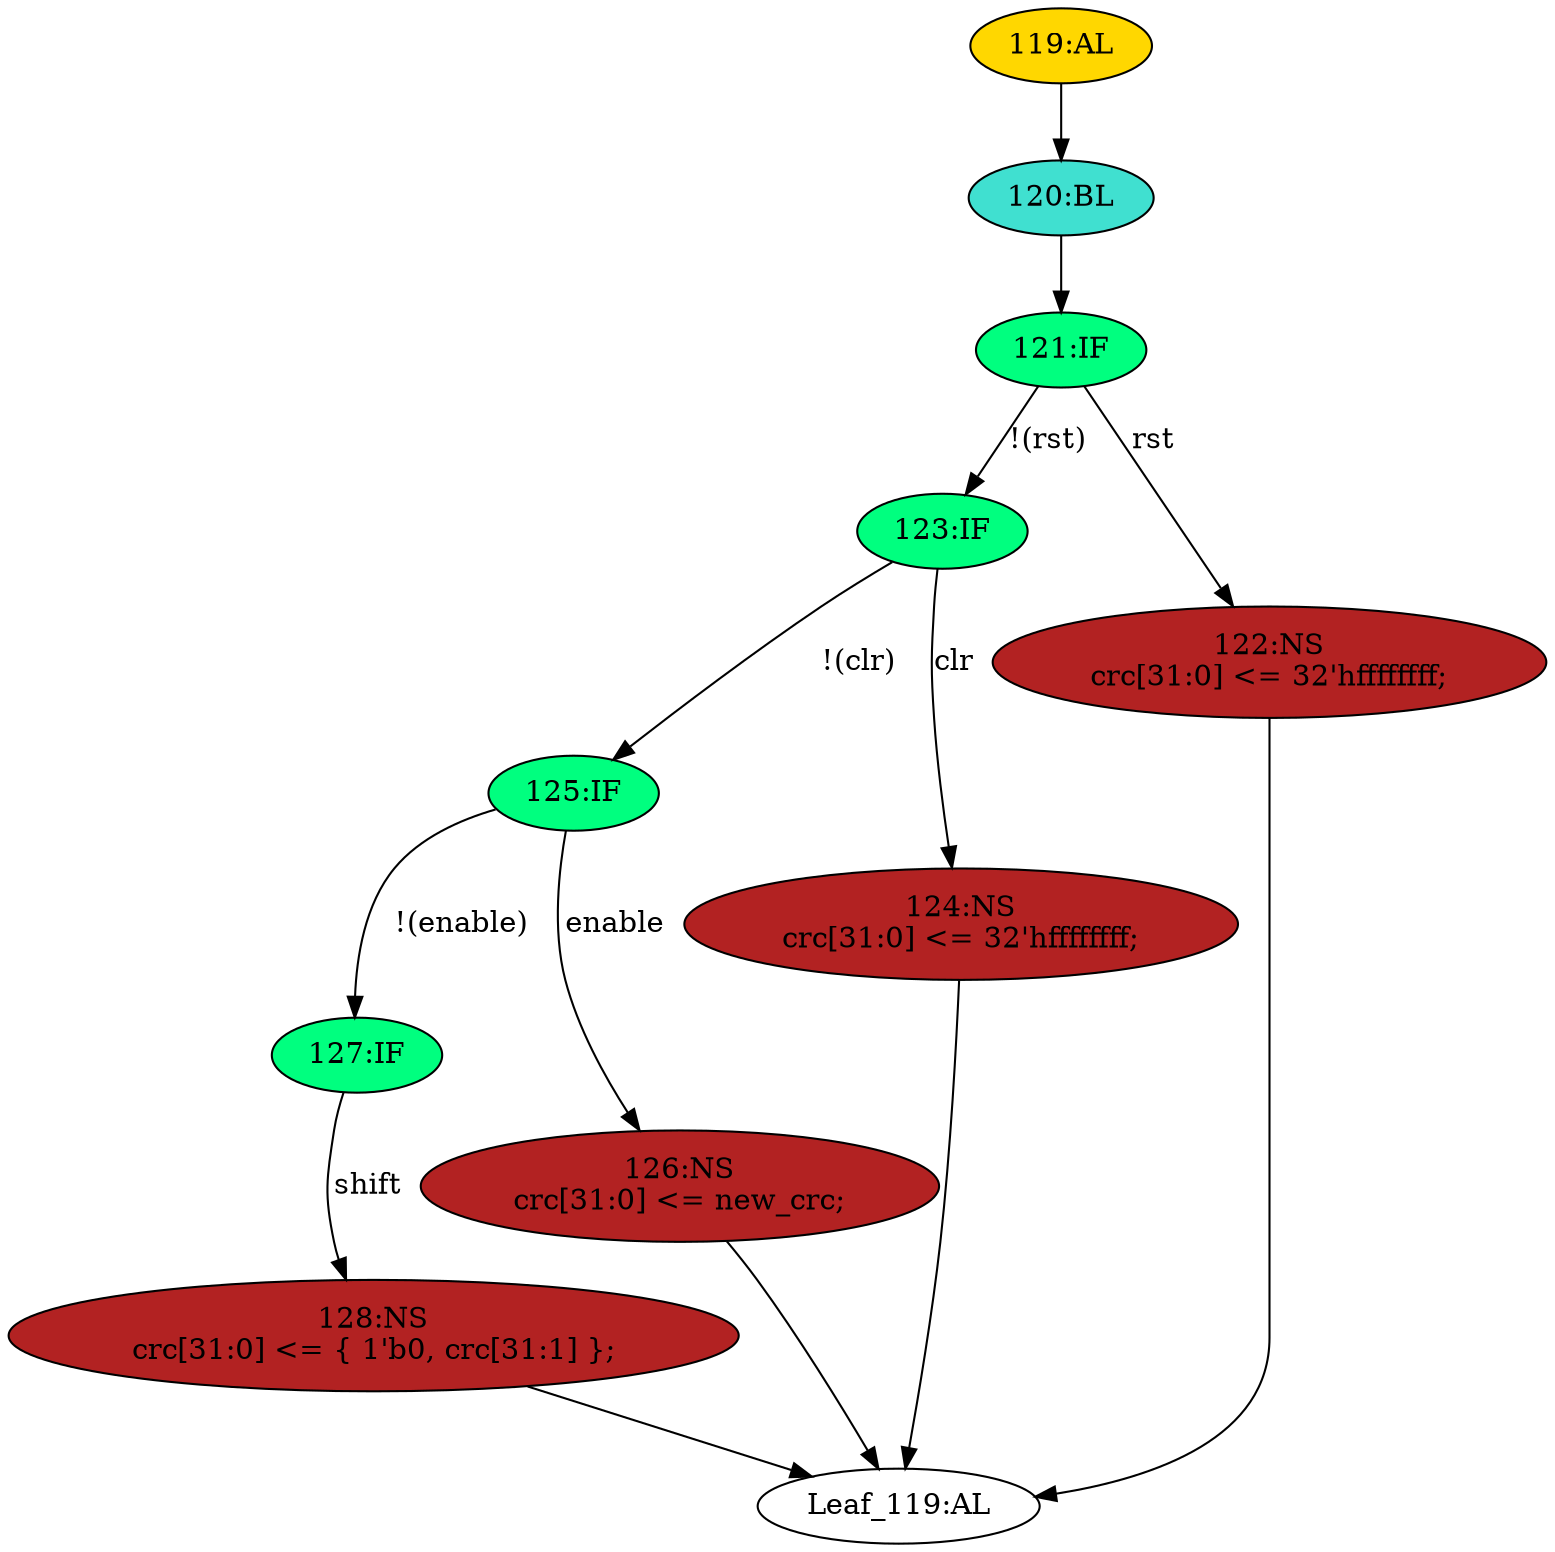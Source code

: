 strict digraph "" {
	node [label="\N"];
	"125:IF"	 [ast="<pyverilog.vparser.ast.IfStatement object at 0x7f1e45c58650>",
		fillcolor=springgreen,
		label="125:IF",
		statements="[]",
		style=filled,
		typ=IfStatement];
	"127:IF"	 [ast="<pyverilog.vparser.ast.IfStatement object at 0x7f1e45c586d0>",
		fillcolor=springgreen,
		label="127:IF",
		statements="[]",
		style=filled,
		typ=IfStatement];
	"125:IF" -> "127:IF"	 [cond="['enable']",
		label="!(enable)",
		lineno=125];
	"126:NS"	 [ast="<pyverilog.vparser.ast.NonblockingSubstitution object at 0x7f1e45c58b10>",
		fillcolor=firebrick,
		label="126:NS
crc[31:0] <= new_crc;",
		statements="[<pyverilog.vparser.ast.NonblockingSubstitution object at 0x7f1e45c58b10>]",
		style=filled,
		typ=NonblockingSubstitution];
	"125:IF" -> "126:NS"	 [cond="['enable']",
		label=enable,
		lineno=125];
	"123:IF"	 [ast="<pyverilog.vparser.ast.IfStatement object at 0x7f1e45c58d50>",
		fillcolor=springgreen,
		label="123:IF",
		statements="[]",
		style=filled,
		typ=IfStatement];
	"123:IF" -> "125:IF"	 [cond="['clr']",
		label="!(clr)",
		lineno=123];
	"124:NS"	 [ast="<pyverilog.vparser.ast.NonblockingSubstitution object at 0x7f1e45c58d90>",
		fillcolor=firebrick,
		label="124:NS
crc[31:0] <= 32'hffffffff;",
		statements="[<pyverilog.vparser.ast.NonblockingSubstitution object at 0x7f1e45c58d90>]",
		style=filled,
		typ=NonblockingSubstitution];
	"123:IF" -> "124:NS"	 [cond="['clr']",
		label=clr,
		lineno=123];
	"121:IF"	 [ast="<pyverilog.vparser.ast.IfStatement object at 0x7f1e45c62050>",
		fillcolor=springgreen,
		label="121:IF",
		statements="[]",
		style=filled,
		typ=IfStatement];
	"121:IF" -> "123:IF"	 [cond="['rst']",
		label="!(rst)",
		lineno=121];
	"122:NS"	 [ast="<pyverilog.vparser.ast.NonblockingSubstitution object at 0x7f1e45c62090>",
		fillcolor=firebrick,
		label="122:NS
crc[31:0] <= 32'hffffffff;",
		statements="[<pyverilog.vparser.ast.NonblockingSubstitution object at 0x7f1e45c62090>]",
		style=filled,
		typ=NonblockingSubstitution];
	"121:IF" -> "122:NS"	 [cond="['rst']",
		label=rst,
		lineno=121];
	"Leaf_119:AL"	 [def_var="['crc']",
		label="Leaf_119:AL"];
	"124:NS" -> "Leaf_119:AL"	 [cond="[]",
		lineno=None];
	"122:NS" -> "Leaf_119:AL"	 [cond="[]",
		lineno=None];
	"120:BL"	 [ast="<pyverilog.vparser.ast.Block object at 0x7f1e45c62350>",
		fillcolor=turquoise,
		label="120:BL",
		statements="[]",
		style=filled,
		typ=Block];
	"120:BL" -> "121:IF"	 [cond="[]",
		lineno=None];
	"128:NS"	 [ast="<pyverilog.vparser.ast.NonblockingSubstitution object at 0x7f1e45c58750>",
		fillcolor=firebrick,
		label="128:NS
crc[31:0] <= { 1'b0, crc[31:1] };",
		statements="[<pyverilog.vparser.ast.NonblockingSubstitution object at 0x7f1e45c58750>]",
		style=filled,
		typ=NonblockingSubstitution];
	"127:IF" -> "128:NS"	 [cond="['shift']",
		label=shift,
		lineno=127];
	"126:NS" -> "Leaf_119:AL"	 [cond="[]",
		lineno=None];
	"128:NS" -> "Leaf_119:AL"	 [cond="[]",
		lineno=None];
	"119:AL"	 [ast="<pyverilog.vparser.ast.Always object at 0x7f1e45c62390>",
		clk_sens=True,
		fillcolor=gold,
		label="119:AL",
		sens="['clk', 'rst']",
		statements="[]",
		style=filled,
		typ=Always,
		use_var="['new_crc', 'enable', 'shift', 'crc', 'rst', 'clr']"];
	"119:AL" -> "120:BL"	 [cond="[]",
		lineno=None];
}
